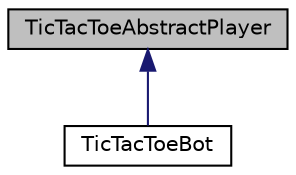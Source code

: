 digraph "TicTacToeAbstractPlayer"
{
  edge [fontname="Helvetica",fontsize="10",labelfontname="Helvetica",labelfontsize="10"];
  node [fontname="Helvetica",fontsize="10",shape=record];
  Node0 [label="TicTacToeAbstractPlayer",height=0.2,width=0.4,color="black", fillcolor="grey75", style="filled", fontcolor="black"];
  Node0 -> Node1 [dir="back",color="midnightblue",fontsize="10",style="solid",fontname="Helvetica"];
  Node1 [label="TicTacToeBot",height=0.2,width=0.4,color="black", fillcolor="white", style="filled",URL="$class_tic_tac_toe_bot.html"];
}
